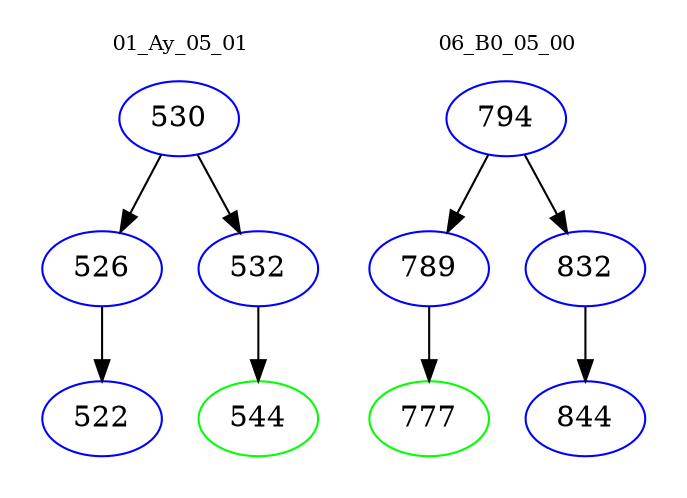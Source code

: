 digraph{
subgraph cluster_0 {
color = white
label = "01_Ay_05_01";
fontsize=10;
T0_530 [label="530", color="blue"]
T0_530 -> T0_526 [color="black"]
T0_526 [label="526", color="blue"]
T0_526 -> T0_522 [color="black"]
T0_522 [label="522", color="blue"]
T0_530 -> T0_532 [color="black"]
T0_532 [label="532", color="blue"]
T0_532 -> T0_544 [color="black"]
T0_544 [label="544", color="green"]
}
subgraph cluster_1 {
color = white
label = "06_B0_05_00";
fontsize=10;
T1_794 [label="794", color="blue"]
T1_794 -> T1_789 [color="black"]
T1_789 [label="789", color="blue"]
T1_789 -> T1_777 [color="black"]
T1_777 [label="777", color="green"]
T1_794 -> T1_832 [color="black"]
T1_832 [label="832", color="blue"]
T1_832 -> T1_844 [color="black"]
T1_844 [label="844", color="blue"]
}
}
